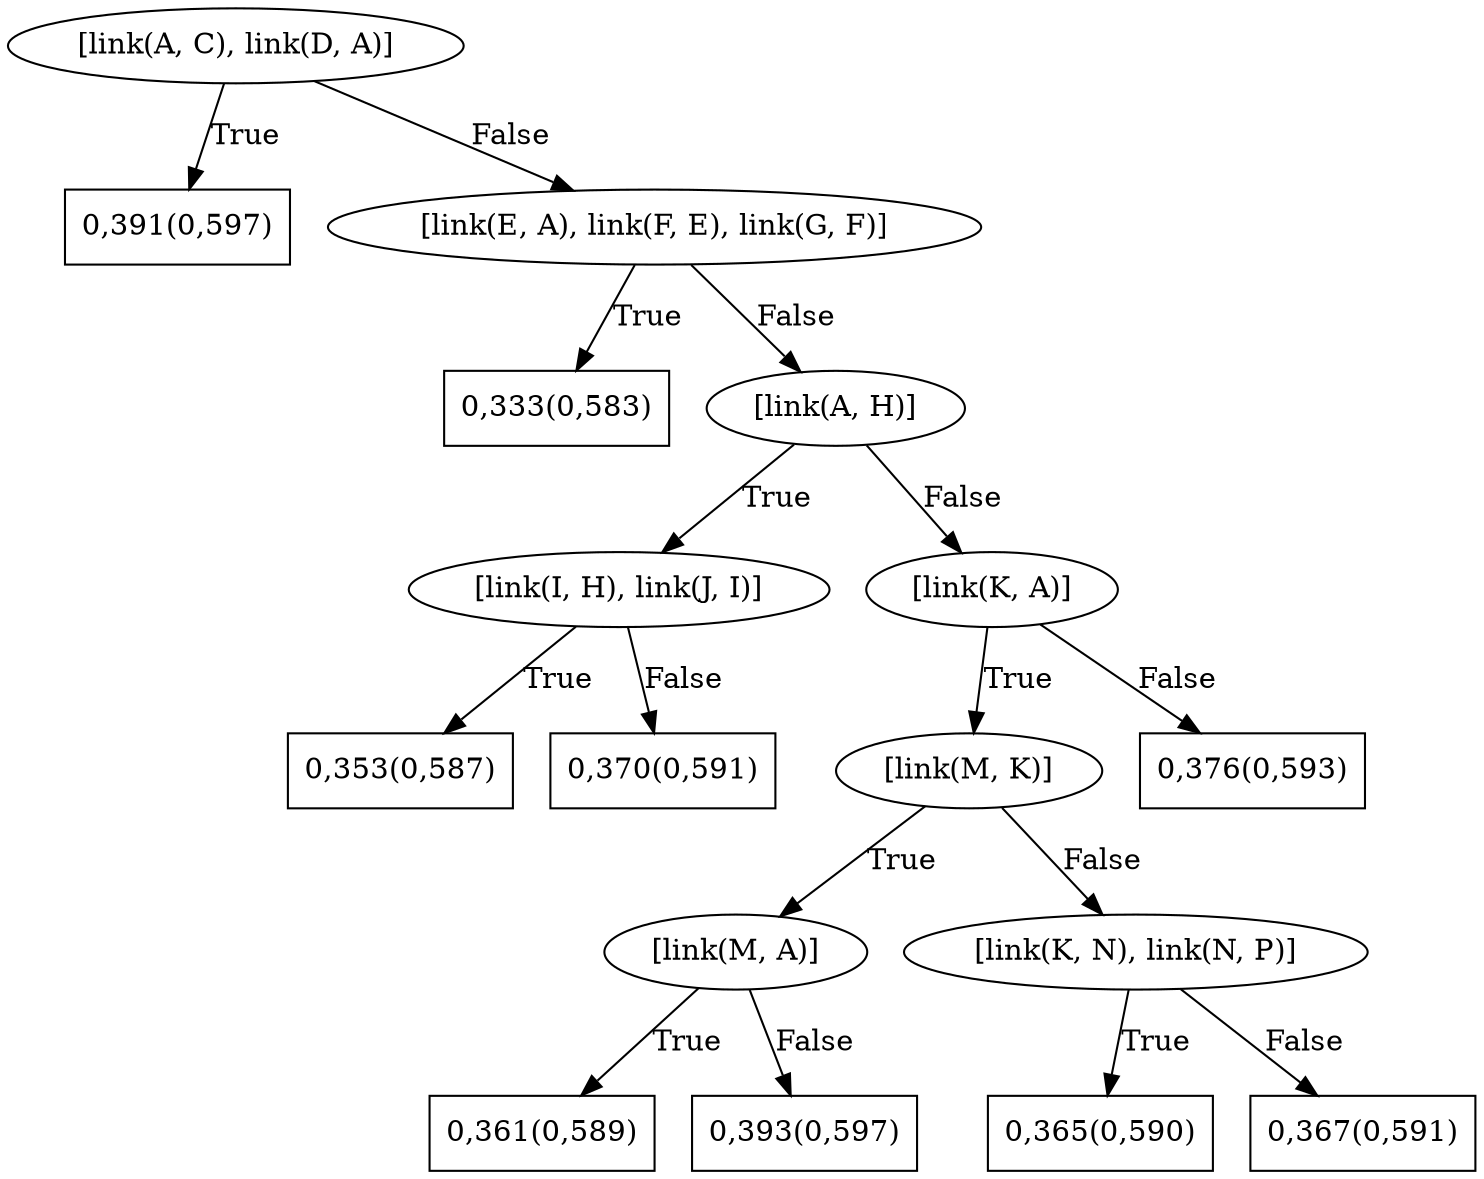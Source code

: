 digraph G{ 
1[label = "[link(A, C), link(D, A)]"];
1 -> 2[label="True"];
1 -> 3[label="False"];
2[shape = box,label = "0,391(0,597)"];
3[label = "[link(E, A), link(F, E), link(G, F)]"];
3 -> 4[label="True"];
3 -> 5[label="False"];
4[shape = box,label = "0,333(0,583)"];
5[label = "[link(A, H)]"];
5 -> 6[label="True"];
5 -> 7[label="False"];
6[label = "[link(I, H), link(J, I)]"];
6 -> 8[label="True"];
6 -> 9[label="False"];
8[shape = box,label = "0,353(0,587)"];
9[shape = box,label = "0,370(0,591)"];
7[label = "[link(K, A)]"];
7 -> 10[label="True"];
7 -> 11[label="False"];
10[label = "[link(M, K)]"];
10 -> 12[label="True"];
10 -> 13[label="False"];
12[label = "[link(M, A)]"];
12 -> 14[label="True"];
12 -> 15[label="False"];
14[shape = box,label = "0,361(0,589)"];
15[shape = box,label = "0,393(0,597)"];
13[label = "[link(K, N), link(N, P)]"];
13 -> 16[label="True"];
13 -> 17[label="False"];
16[shape = box,label = "0,365(0,590)"];
17[shape = box,label = "0,367(0,591)"];
11[shape = box,label = "0,376(0,593)"];
}
